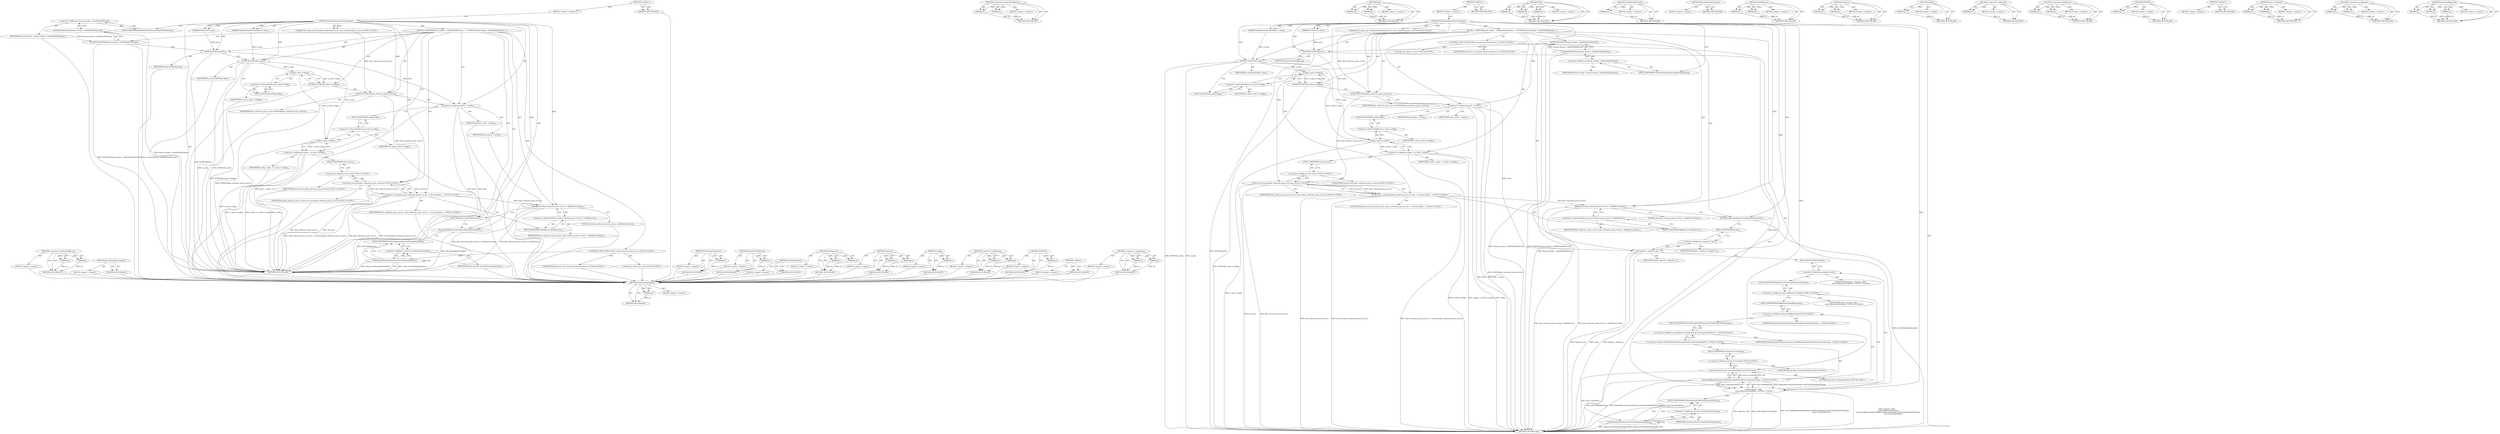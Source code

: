 digraph "base.BindRepeating" {
vulnerable_99 [label=<(METHOD,&lt;operator&gt;.indirectFieldAccess)>];
vulnerable_100 [label=<(PARAM,p1)>];
vulnerable_101 [label=<(PARAM,p2)>];
vulnerable_102 [label=<(BLOCK,&lt;empty&gt;,&lt;empty&gt;)>];
vulnerable_103 [label=<(METHOD_RETURN,ANY)>];
vulnerable_122 [label=<(METHOD,RecordDataReductionInit)>];
vulnerable_123 [label=<(BLOCK,&lt;empty&gt;,&lt;empty&gt;)>];
vulnerable_124 [label=<(METHOD_RETURN,ANY)>];
vulnerable_6 [label=<(METHOD,&lt;global&gt;)<SUB>1</SUB>>];
vulnerable_7 [label=<(BLOCK,&lt;empty&gt;,&lt;empty&gt;)<SUB>1</SUB>>];
vulnerable_8 [label=<(METHOD,InitDataReductionProxySettings)<SUB>1</SUB>>];
vulnerable_9 [label=<(PARAM,PrefService* prefs)<SUB>2</SUB>>];
vulnerable_10 [label=<(PARAM,DataReductionProxyIOData* io_data)<SUB>3</SUB>>];
vulnerable_11 [label="<(PARAM,std::unique_ptr&lt;DataReductionProxyService&gt; data_reduction_proxy_service)<SUB>4</SUB>>"];
vulnerable_12 [label=<(BLOCK,{
  DCHECK(thread_checker_.CalledOnValidThread(...,{
  DCHECK(thread_checker_.CalledOnValidThread(...)<SUB>4</SUB>>];
vulnerable_13 [label=<(DCHECK,DCHECK(thread_checker_.CalledOnValidThread()))<SUB>5</SUB>>];
vulnerable_14 [label=<(CalledOnValidThread,thread_checker_.CalledOnValidThread())<SUB>5</SUB>>];
vulnerable_15 [label=<(&lt;operator&gt;.fieldAccess,thread_checker_.CalledOnValidThread)<SUB>5</SUB>>];
vulnerable_16 [label=<(IDENTIFIER,thread_checker_,thread_checker_.CalledOnValidThread())<SUB>5</SUB>>];
vulnerable_17 [label=<(FIELD_IDENTIFIER,CalledOnValidThread,CalledOnValidThread)<SUB>5</SUB>>];
vulnerable_18 [label=<(DCHECK,DCHECK(prefs))<SUB>6</SUB>>];
vulnerable_19 [label=<(IDENTIFIER,prefs,DCHECK(prefs))<SUB>6</SUB>>];
vulnerable_20 [label=<(DCHECK,DCHECK(io_data))<SUB>7</SUB>>];
vulnerable_21 [label=<(IDENTIFIER,io_data,DCHECK(io_data))<SUB>7</SUB>>];
vulnerable_22 [label=<(DCHECK,DCHECK(io_data-&gt;config()))<SUB>8</SUB>>];
vulnerable_23 [label=<(config,io_data-&gt;config())<SUB>8</SUB>>];
vulnerable_24 [label=<(&lt;operator&gt;.indirectFieldAccess,io_data-&gt;config)<SUB>8</SUB>>];
vulnerable_25 [label=<(IDENTIFIER,io_data,io_data-&gt;config())<SUB>8</SUB>>];
vulnerable_26 [label=<(FIELD_IDENTIFIER,config,config)<SUB>8</SUB>>];
vulnerable_27 [label=<(DCHECK,DCHECK(data_reduction_proxy_service))<SUB>9</SUB>>];
vulnerable_28 [label=<(IDENTIFIER,data_reduction_proxy_service,DCHECK(data_reduction_proxy_service))<SUB>9</SUB>>];
vulnerable_29 [label=<(&lt;operator&gt;.assignment,prefs_ = prefs)<SUB>10</SUB>>];
vulnerable_30 [label=<(IDENTIFIER,prefs_,prefs_ = prefs)<SUB>10</SUB>>];
vulnerable_31 [label=<(IDENTIFIER,prefs,prefs_ = prefs)<SUB>10</SUB>>];
vulnerable_32 [label=<(&lt;operator&gt;.assignment,config_ = io_data-&gt;config())<SUB>11</SUB>>];
vulnerable_33 [label=<(IDENTIFIER,config_,config_ = io_data-&gt;config())<SUB>11</SUB>>];
vulnerable_34 [label=<(config,io_data-&gt;config())<SUB>11</SUB>>];
vulnerable_35 [label=<(&lt;operator&gt;.indirectFieldAccess,io_data-&gt;config)<SUB>11</SUB>>];
vulnerable_36 [label=<(IDENTIFIER,io_data,io_data-&gt;config())<SUB>11</SUB>>];
vulnerable_37 [label=<(FIELD_IDENTIFIER,config,config)<SUB>11</SUB>>];
vulnerable_38 [label="<(&lt;operator&gt;.assignment,data_reduction_proxy_service_ = std::move(data_...)<SUB>12</SUB>>"];
vulnerable_39 [label="<(IDENTIFIER,data_reduction_proxy_service_,data_reduction_proxy_service_ = std::move(data_...)<SUB>12</SUB>>"];
vulnerable_40 [label="<(std.move,std::move(data_reduction_proxy_service))<SUB>12</SUB>>"];
vulnerable_41 [label="<(&lt;operator&gt;.fieldAccess,std::move)<SUB>12</SUB>>"];
vulnerable_42 [label="<(IDENTIFIER,std,std::move(data_reduction_proxy_service))<SUB>12</SUB>>"];
vulnerable_43 [label=<(FIELD_IDENTIFIER,move,move)<SUB>12</SUB>>];
vulnerable_44 [label="<(IDENTIFIER,data_reduction_proxy_service,std::move(data_reduction_proxy_service))<SUB>12</SUB>>"];
vulnerable_45 [label=<(AddObserver,data_reduction_proxy_service_-&gt;AddObserver(this))<SUB>13</SUB>>];
vulnerable_46 [label=<(&lt;operator&gt;.indirectFieldAccess,data_reduction_proxy_service_-&gt;AddObserver)<SUB>13</SUB>>];
vulnerable_47 [label=<(IDENTIFIER,data_reduction_proxy_service_,data_reduction_proxy_service_-&gt;AddObserver(this))<SUB>13</SUB>>];
vulnerable_48 [label=<(FIELD_IDENTIFIER,AddObserver,AddObserver)<SUB>13</SUB>>];
vulnerable_49 [label=<(LITERAL,this,data_reduction_proxy_service_-&gt;AddObserver(this))<SUB>13</SUB>>];
vulnerable_50 [label=<(InitPrefMembers,InitPrefMembers())<SUB>14</SUB>>];
vulnerable_51 [label=<(RecordDataReductionInit,RecordDataReductionInit())<SUB>15</SUB>>];
vulnerable_52 [label="<(CONTROL_STRUCTURE,FOR,for (auto&amp; observer:observers_))<SUB>24</SUB>>"];
vulnerable_53 [label="<(IDENTIFIER,observers_,for (auto&amp; observer:observers_))<SUB>24</SUB>>"];
vulnerable_54 [label="<(LOCAL,auto observer: auto)<SUB>24</SUB>>"];
vulnerable_55 [label=<(OnSettingsInitialized,observer.OnSettingsInitialized())<SUB>25</SUB>>];
vulnerable_56 [label=<(&lt;operator&gt;.fieldAccess,observer.OnSettingsInitialized)<SUB>25</SUB>>];
vulnerable_57 [label=<(IDENTIFIER,observer,observer.OnSettingsInitialized())<SUB>25</SUB>>];
vulnerable_58 [label=<(FIELD_IDENTIFIER,OnSettingsInitialized,OnSettingsInitialized)<SUB>25</SUB>>];
vulnerable_59 [label=<(METHOD_RETURN,void)<SUB>1</SUB>>];
vulnerable_61 [label=<(METHOD_RETURN,ANY)<SUB>1</SUB>>];
vulnerable_125 [label=<(METHOD,OnSettingsInitialized)>];
vulnerable_126 [label=<(PARAM,p1)>];
vulnerable_127 [label=<(BLOCK,&lt;empty&gt;,&lt;empty&gt;)>];
vulnerable_128 [label=<(METHOD_RETURN,ANY)>];
vulnerable_86 [label=<(METHOD,CalledOnValidThread)>];
vulnerable_87 [label=<(PARAM,p1)>];
vulnerable_88 [label=<(BLOCK,&lt;empty&gt;,&lt;empty&gt;)>];
vulnerable_89 [label=<(METHOD_RETURN,ANY)>];
vulnerable_119 [label=<(METHOD,InitPrefMembers)>];
vulnerable_120 [label=<(BLOCK,&lt;empty&gt;,&lt;empty&gt;)>];
vulnerable_121 [label=<(METHOD_RETURN,ANY)>];
vulnerable_114 [label=<(METHOD,AddObserver)>];
vulnerable_115 [label=<(PARAM,p1)>];
vulnerable_116 [label=<(PARAM,p2)>];
vulnerable_117 [label=<(BLOCK,&lt;empty&gt;,&lt;empty&gt;)>];
vulnerable_118 [label=<(METHOD_RETURN,ANY)>];
vulnerable_109 [label=<(METHOD,std.move)>];
vulnerable_110 [label=<(PARAM,p1)>];
vulnerable_111 [label=<(PARAM,p2)>];
vulnerable_112 [label=<(BLOCK,&lt;empty&gt;,&lt;empty&gt;)>];
vulnerable_113 [label=<(METHOD_RETURN,ANY)>];
vulnerable_95 [label=<(METHOD,config)>];
vulnerable_96 [label=<(PARAM,p1)>];
vulnerable_97 [label=<(BLOCK,&lt;empty&gt;,&lt;empty&gt;)>];
vulnerable_98 [label=<(METHOD_RETURN,ANY)>];
vulnerable_90 [label=<(METHOD,&lt;operator&gt;.fieldAccess)>];
vulnerable_91 [label=<(PARAM,p1)>];
vulnerable_92 [label=<(PARAM,p2)>];
vulnerable_93 [label=<(BLOCK,&lt;empty&gt;,&lt;empty&gt;)>];
vulnerable_94 [label=<(METHOD_RETURN,ANY)>];
vulnerable_82 [label=<(METHOD,DCHECK)>];
vulnerable_83 [label=<(PARAM,p1)>];
vulnerable_84 [label=<(BLOCK,&lt;empty&gt;,&lt;empty&gt;)>];
vulnerable_85 [label=<(METHOD_RETURN,ANY)>];
vulnerable_76 [label=<(METHOD,&lt;global&gt;)<SUB>1</SUB>>];
vulnerable_77 [label=<(BLOCK,&lt;empty&gt;,&lt;empty&gt;)>];
vulnerable_78 [label=<(METHOD_RETURN,ANY)>];
vulnerable_104 [label=<(METHOD,&lt;operator&gt;.assignment)>];
vulnerable_105 [label=<(PARAM,p1)>];
vulnerable_106 [label=<(PARAM,p2)>];
vulnerable_107 [label=<(BLOCK,&lt;empty&gt;,&lt;empty&gt;)>];
vulnerable_108 [label=<(METHOD_RETURN,ANY)>];
fixed_174 [label=<(METHOD,OnSettingsInitialized)>];
fixed_175 [label=<(PARAM,p1)>];
fixed_176 [label=<(BLOCK,&lt;empty&gt;,&lt;empty&gt;)>];
fixed_177 [label=<(METHOD_RETURN,ANY)>];
fixed_125 [label=<(METHOD,&lt;operator&gt;.indirectFieldAccess)>];
fixed_126 [label=<(PARAM,p1)>];
fixed_127 [label=<(PARAM,p2)>];
fixed_128 [label=<(BLOCK,&lt;empty&gt;,&lt;empty&gt;)>];
fixed_129 [label=<(METHOD_RETURN,ANY)>];
fixed_148 [label=<(METHOD,Init)>];
fixed_149 [label=<(PARAM,p1)>];
fixed_150 [label=<(PARAM,p2)>];
fixed_151 [label=<(BLOCK,&lt;empty&gt;,&lt;empty&gt;)>];
fixed_152 [label=<(METHOD_RETURN,ANY)>];
fixed_6 [label=<(METHOD,&lt;global&gt;)<SUB>1</SUB>>];
fixed_7 [label=<(BLOCK,&lt;empty&gt;,&lt;empty&gt;)<SUB>1</SUB>>];
fixed_8 [label=<(METHOD,InitDataReductionProxySettings)<SUB>1</SUB>>];
fixed_9 [label=<(PARAM,PrefService* prefs)<SUB>2</SUB>>];
fixed_10 [label=<(PARAM,DataReductionProxyIOData* io_data)<SUB>3</SUB>>];
fixed_11 [label="<(PARAM,std::unique_ptr&lt;DataReductionProxyService&gt; data_reduction_proxy_service)<SUB>4</SUB>>"];
fixed_12 [label=<(BLOCK,{
  DCHECK(thread_checker_.CalledOnValidThread(...,{
  DCHECK(thread_checker_.CalledOnValidThread(...)<SUB>4</SUB>>];
fixed_13 [label=<(DCHECK,DCHECK(thread_checker_.CalledOnValidThread()))<SUB>5</SUB>>];
fixed_14 [label=<(CalledOnValidThread,thread_checker_.CalledOnValidThread())<SUB>5</SUB>>];
fixed_15 [label=<(&lt;operator&gt;.fieldAccess,thread_checker_.CalledOnValidThread)<SUB>5</SUB>>];
fixed_16 [label=<(IDENTIFIER,thread_checker_,thread_checker_.CalledOnValidThread())<SUB>5</SUB>>];
fixed_17 [label=<(FIELD_IDENTIFIER,CalledOnValidThread,CalledOnValidThread)<SUB>5</SUB>>];
fixed_18 [label=<(DCHECK,DCHECK(prefs))<SUB>6</SUB>>];
fixed_19 [label=<(IDENTIFIER,prefs,DCHECK(prefs))<SUB>6</SUB>>];
fixed_20 [label=<(DCHECK,DCHECK(io_data))<SUB>7</SUB>>];
fixed_21 [label=<(IDENTIFIER,io_data,DCHECK(io_data))<SUB>7</SUB>>];
fixed_22 [label=<(DCHECK,DCHECK(io_data-&gt;config()))<SUB>8</SUB>>];
fixed_23 [label=<(config,io_data-&gt;config())<SUB>8</SUB>>];
fixed_24 [label=<(&lt;operator&gt;.indirectFieldAccess,io_data-&gt;config)<SUB>8</SUB>>];
fixed_25 [label=<(IDENTIFIER,io_data,io_data-&gt;config())<SUB>8</SUB>>];
fixed_26 [label=<(FIELD_IDENTIFIER,config,config)<SUB>8</SUB>>];
fixed_27 [label=<(DCHECK,DCHECK(data_reduction_proxy_service))<SUB>9</SUB>>];
fixed_28 [label=<(IDENTIFIER,data_reduction_proxy_service,DCHECK(data_reduction_proxy_service))<SUB>9</SUB>>];
fixed_29 [label=<(&lt;operator&gt;.assignment,prefs_ = prefs)<SUB>10</SUB>>];
fixed_30 [label=<(IDENTIFIER,prefs_,prefs_ = prefs)<SUB>10</SUB>>];
fixed_31 [label=<(IDENTIFIER,prefs,prefs_ = prefs)<SUB>10</SUB>>];
fixed_32 [label=<(&lt;operator&gt;.assignment,config_ = io_data-&gt;config())<SUB>11</SUB>>];
fixed_33 [label=<(IDENTIFIER,config_,config_ = io_data-&gt;config())<SUB>11</SUB>>];
fixed_34 [label=<(config,io_data-&gt;config())<SUB>11</SUB>>];
fixed_35 [label=<(&lt;operator&gt;.indirectFieldAccess,io_data-&gt;config)<SUB>11</SUB>>];
fixed_36 [label=<(IDENTIFIER,io_data,io_data-&gt;config())<SUB>11</SUB>>];
fixed_37 [label=<(FIELD_IDENTIFIER,config,config)<SUB>11</SUB>>];
fixed_38 [label="<(&lt;operator&gt;.assignment,data_reduction_proxy_service_ = std::move(data_...)<SUB>12</SUB>>"];
fixed_39 [label="<(IDENTIFIER,data_reduction_proxy_service_,data_reduction_proxy_service_ = std::move(data_...)<SUB>12</SUB>>"];
fixed_40 [label="<(std.move,std::move(data_reduction_proxy_service))<SUB>12</SUB>>"];
fixed_41 [label="<(&lt;operator&gt;.fieldAccess,std::move)<SUB>12</SUB>>"];
fixed_42 [label="<(IDENTIFIER,std,std::move(data_reduction_proxy_service))<SUB>12</SUB>>"];
fixed_43 [label=<(FIELD_IDENTIFIER,move,move)<SUB>12</SUB>>];
fixed_44 [label="<(IDENTIFIER,data_reduction_proxy_service,std::move(data_reduction_proxy_service))<SUB>12</SUB>>"];
fixed_45 [label=<(AddObserver,data_reduction_proxy_service_-&gt;AddObserver(this))<SUB>13</SUB>>];
fixed_46 [label=<(&lt;operator&gt;.indirectFieldAccess,data_reduction_proxy_service_-&gt;AddObserver)<SUB>13</SUB>>];
fixed_47 [label=<(IDENTIFIER,data_reduction_proxy_service_,data_reduction_proxy_service_-&gt;AddObserver(this))<SUB>13</SUB>>];
fixed_48 [label=<(FIELD_IDENTIFIER,AddObserver,AddObserver)<SUB>13</SUB>>];
fixed_49 [label=<(LITERAL,this,data_reduction_proxy_service_-&gt;AddObserver(this))<SUB>13</SUB>>];
fixed_50 [label=<(RecordDataReductionInit,RecordDataReductionInit())<SUB>14</SUB>>];
fixed_51 [label=<(Init,registrar_.Init(prefs_))<SUB>16</SUB>>];
fixed_52 [label=<(&lt;operator&gt;.fieldAccess,registrar_.Init)<SUB>16</SUB>>];
fixed_53 [label=<(IDENTIFIER,registrar_,registrar_.Init(prefs_))<SUB>16</SUB>>];
fixed_54 [label=<(FIELD_IDENTIFIER,Init,Init)<SUB>16</SUB>>];
fixed_55 [label=<(IDENTIFIER,prefs_,registrar_.Init(prefs_))<SUB>16</SUB>>];
fixed_56 [label="<(Add,registrar_.Add(
      prefs::kDataSaverEnabled,...)<SUB>17</SUB>>"];
fixed_57 [label=<(&lt;operator&gt;.fieldAccess,registrar_.Add)<SUB>17</SUB>>];
fixed_58 [label="<(IDENTIFIER,registrar_,registrar_.Add(
      prefs::kDataSaverEnabled,...)<SUB>17</SUB>>"];
fixed_59 [label=<(FIELD_IDENTIFIER,Add,Add)<SUB>17</SUB>>];
fixed_60 [label="<(&lt;operator&gt;.fieldAccess,prefs::kDataSaverEnabled)<SUB>18</SUB>>"];
fixed_61 [label="<(IDENTIFIER,prefs,registrar_.Add(
      prefs::kDataSaverEnabled,...)<SUB>18</SUB>>"];
fixed_62 [label=<(FIELD_IDENTIFIER,kDataSaverEnabled,kDataSaverEnabled)<SUB>18</SUB>>];
fixed_63 [label="<(base.BindRepeating,base::BindRepeating(&amp;DataReductionProxySettings...)<SUB>19</SUB>>"];
fixed_64 [label="<(&lt;operator&gt;.fieldAccess,base::BindRepeating)<SUB>19</SUB>>"];
fixed_65 [label="<(IDENTIFIER,base,base::BindRepeating(&amp;DataReductionProxySettings...)<SUB>19</SUB>>"];
fixed_66 [label=<(FIELD_IDENTIFIER,BindRepeating,BindRepeating)<SUB>19</SUB>>];
fixed_67 [label="<(&lt;operator&gt;.addressOf,&amp;DataReductionProxySettings::OnProxyEnabledPref...)<SUB>19</SUB>>"];
fixed_68 [label="<(&lt;operator&gt;.fieldAccess,DataReductionProxySettings::OnProxyEnabledPrefC...)<SUB>19</SUB>>"];
fixed_69 [label="<(IDENTIFIER,DataReductionProxySettings,base::BindRepeating(&amp;DataReductionProxySettings...)<SUB>19</SUB>>"];
fixed_70 [label=<(FIELD_IDENTIFIER,OnProxyEnabledPrefChange,OnProxyEnabledPrefChange)<SUB>19</SUB>>];
fixed_71 [label="<(base.Unretained,base::Unretained(this))<SUB>20</SUB>>"];
fixed_72 [label="<(&lt;operator&gt;.fieldAccess,base::Unretained)<SUB>20</SUB>>"];
fixed_73 [label="<(IDENTIFIER,base,base::Unretained(this))<SUB>20</SUB>>"];
fixed_74 [label=<(FIELD_IDENTIFIER,Unretained,Unretained)<SUB>20</SUB>>];
fixed_75 [label="<(LITERAL,this,base::Unretained(this))<SUB>20</SUB>>"];
fixed_76 [label="<(CONTROL_STRUCTURE,FOR,for (auto&amp; observer:observers_))<SUB>29</SUB>>"];
fixed_77 [label="<(IDENTIFIER,observers_,for (auto&amp; observer:observers_))<SUB>29</SUB>>"];
fixed_78 [label="<(LOCAL,auto observer: auto)<SUB>29</SUB>>"];
fixed_79 [label=<(OnSettingsInitialized,observer.OnSettingsInitialized())<SUB>30</SUB>>];
fixed_80 [label=<(&lt;operator&gt;.fieldAccess,observer.OnSettingsInitialized)<SUB>30</SUB>>];
fixed_81 [label=<(IDENTIFIER,observer,observer.OnSettingsInitialized())<SUB>30</SUB>>];
fixed_82 [label=<(FIELD_IDENTIFIER,OnSettingsInitialized,OnSettingsInitialized)<SUB>30</SUB>>];
fixed_83 [label=<(METHOD_RETURN,void)<SUB>1</SUB>>];
fixed_85 [label=<(METHOD_RETURN,ANY)<SUB>1</SUB>>];
fixed_153 [label=<(METHOD,Add)>];
fixed_154 [label=<(PARAM,p1)>];
fixed_155 [label=<(PARAM,p2)>];
fixed_156 [label=<(PARAM,p3)>];
fixed_157 [label=<(BLOCK,&lt;empty&gt;,&lt;empty&gt;)>];
fixed_158 [label=<(METHOD_RETURN,ANY)>];
fixed_112 [label=<(METHOD,CalledOnValidThread)>];
fixed_113 [label=<(PARAM,p1)>];
fixed_114 [label=<(BLOCK,&lt;empty&gt;,&lt;empty&gt;)>];
fixed_115 [label=<(METHOD_RETURN,ANY)>];
fixed_145 [label=<(METHOD,RecordDataReductionInit)>];
fixed_146 [label=<(BLOCK,&lt;empty&gt;,&lt;empty&gt;)>];
fixed_147 [label=<(METHOD_RETURN,ANY)>];
fixed_140 [label=<(METHOD,AddObserver)>];
fixed_141 [label=<(PARAM,p1)>];
fixed_142 [label=<(PARAM,p2)>];
fixed_143 [label=<(BLOCK,&lt;empty&gt;,&lt;empty&gt;)>];
fixed_144 [label=<(METHOD_RETURN,ANY)>];
fixed_135 [label=<(METHOD,std.move)>];
fixed_136 [label=<(PARAM,p1)>];
fixed_137 [label=<(PARAM,p2)>];
fixed_138 [label=<(BLOCK,&lt;empty&gt;,&lt;empty&gt;)>];
fixed_139 [label=<(METHOD_RETURN,ANY)>];
fixed_121 [label=<(METHOD,config)>];
fixed_122 [label=<(PARAM,p1)>];
fixed_123 [label=<(BLOCK,&lt;empty&gt;,&lt;empty&gt;)>];
fixed_124 [label=<(METHOD_RETURN,ANY)>];
fixed_165 [label=<(METHOD,&lt;operator&gt;.addressOf)>];
fixed_166 [label=<(PARAM,p1)>];
fixed_167 [label=<(BLOCK,&lt;empty&gt;,&lt;empty&gt;)>];
fixed_168 [label=<(METHOD_RETURN,ANY)>];
fixed_116 [label=<(METHOD,&lt;operator&gt;.fieldAccess)>];
fixed_117 [label=<(PARAM,p1)>];
fixed_118 [label=<(PARAM,p2)>];
fixed_119 [label=<(BLOCK,&lt;empty&gt;,&lt;empty&gt;)>];
fixed_120 [label=<(METHOD_RETURN,ANY)>];
fixed_108 [label=<(METHOD,DCHECK)>];
fixed_109 [label=<(PARAM,p1)>];
fixed_110 [label=<(BLOCK,&lt;empty&gt;,&lt;empty&gt;)>];
fixed_111 [label=<(METHOD_RETURN,ANY)>];
fixed_102 [label=<(METHOD,&lt;global&gt;)<SUB>1</SUB>>];
fixed_103 [label=<(BLOCK,&lt;empty&gt;,&lt;empty&gt;)>];
fixed_104 [label=<(METHOD_RETURN,ANY)>];
fixed_169 [label=<(METHOD,base.Unretained)>];
fixed_170 [label=<(PARAM,p1)>];
fixed_171 [label=<(PARAM,p2)>];
fixed_172 [label=<(BLOCK,&lt;empty&gt;,&lt;empty&gt;)>];
fixed_173 [label=<(METHOD_RETURN,ANY)>];
fixed_130 [label=<(METHOD,&lt;operator&gt;.assignment)>];
fixed_131 [label=<(PARAM,p1)>];
fixed_132 [label=<(PARAM,p2)>];
fixed_133 [label=<(BLOCK,&lt;empty&gt;,&lt;empty&gt;)>];
fixed_134 [label=<(METHOD_RETURN,ANY)>];
fixed_159 [label=<(METHOD,base.BindRepeating)>];
fixed_160 [label=<(PARAM,p1)>];
fixed_161 [label=<(PARAM,p2)>];
fixed_162 [label=<(PARAM,p3)>];
fixed_163 [label=<(BLOCK,&lt;empty&gt;,&lt;empty&gt;)>];
fixed_164 [label=<(METHOD_RETURN,ANY)>];
vulnerable_99 -> vulnerable_100  [key=0, label="AST: "];
vulnerable_99 -> vulnerable_100  [key=1, label="DDG: "];
vulnerable_99 -> vulnerable_102  [key=0, label="AST: "];
vulnerable_99 -> vulnerable_101  [key=0, label="AST: "];
vulnerable_99 -> vulnerable_101  [key=1, label="DDG: "];
vulnerable_99 -> vulnerable_103  [key=0, label="AST: "];
vulnerable_99 -> vulnerable_103  [key=1, label="CFG: "];
vulnerable_100 -> vulnerable_103  [key=0, label="DDG: p1"];
vulnerable_101 -> vulnerable_103  [key=0, label="DDG: p2"];
vulnerable_102 -> fixed_174  [key=0];
vulnerable_103 -> fixed_174  [key=0];
vulnerable_122 -> vulnerable_123  [key=0, label="AST: "];
vulnerable_122 -> vulnerable_124  [key=0, label="AST: "];
vulnerable_122 -> vulnerable_124  [key=1, label="CFG: "];
vulnerable_123 -> fixed_174  [key=0];
vulnerable_124 -> fixed_174  [key=0];
vulnerable_6 -> vulnerable_7  [key=0, label="AST: "];
vulnerable_6 -> vulnerable_61  [key=0, label="AST: "];
vulnerable_6 -> vulnerable_61  [key=1, label="CFG: "];
vulnerable_7 -> vulnerable_8  [key=0, label="AST: "];
vulnerable_8 -> vulnerable_9  [key=0, label="AST: "];
vulnerable_8 -> vulnerable_9  [key=1, label="DDG: "];
vulnerable_8 -> vulnerable_10  [key=0, label="AST: "];
vulnerable_8 -> vulnerable_10  [key=1, label="DDG: "];
vulnerable_8 -> vulnerable_11  [key=0, label="AST: "];
vulnerable_8 -> vulnerable_11  [key=1, label="DDG: "];
vulnerable_8 -> vulnerable_12  [key=0, label="AST: "];
vulnerable_8 -> vulnerable_59  [key=0, label="AST: "];
vulnerable_8 -> vulnerable_17  [key=0, label="CFG: "];
vulnerable_8 -> vulnerable_29  [key=0, label="DDG: "];
vulnerable_8 -> vulnerable_50  [key=0, label="DDG: "];
vulnerable_8 -> vulnerable_51  [key=0, label="DDG: "];
vulnerable_8 -> vulnerable_18  [key=0, label="DDG: "];
vulnerable_8 -> vulnerable_20  [key=0, label="DDG: "];
vulnerable_8 -> vulnerable_27  [key=0, label="DDG: "];
vulnerable_8 -> vulnerable_45  [key=0, label="DDG: "];
vulnerable_8 -> vulnerable_40  [key=0, label="DDG: "];
vulnerable_9 -> vulnerable_18  [key=0, label="DDG: prefs"];
vulnerable_10 -> vulnerable_20  [key=0, label="DDG: io_data"];
vulnerable_11 -> vulnerable_27  [key=0, label="DDG: data_reduction_proxy_service"];
vulnerable_12 -> vulnerable_13  [key=0, label="AST: "];
vulnerable_12 -> vulnerable_18  [key=0, label="AST: "];
vulnerable_12 -> vulnerable_20  [key=0, label="AST: "];
vulnerable_12 -> vulnerable_22  [key=0, label="AST: "];
vulnerable_12 -> vulnerable_27  [key=0, label="AST: "];
vulnerable_12 -> vulnerable_29  [key=0, label="AST: "];
vulnerable_12 -> vulnerable_32  [key=0, label="AST: "];
vulnerable_12 -> vulnerable_38  [key=0, label="AST: "];
vulnerable_12 -> vulnerable_45  [key=0, label="AST: "];
vulnerable_12 -> vulnerable_50  [key=0, label="AST: "];
vulnerable_12 -> vulnerable_51  [key=0, label="AST: "];
vulnerable_12 -> vulnerable_52  [key=0, label="AST: "];
vulnerable_13 -> vulnerable_14  [key=0, label="AST: "];
vulnerable_13 -> vulnerable_18  [key=0, label="CFG: "];
vulnerable_13 -> vulnerable_59  [key=0, label="DDG: thread_checker_.CalledOnValidThread()"];
vulnerable_13 -> vulnerable_59  [key=1, label="DDG: DCHECK(thread_checker_.CalledOnValidThread())"];
vulnerable_14 -> vulnerable_15  [key=0, label="AST: "];
vulnerable_14 -> vulnerable_13  [key=0, label="CFG: "];
vulnerable_14 -> vulnerable_13  [key=1, label="DDG: thread_checker_.CalledOnValidThread"];
vulnerable_14 -> vulnerable_59  [key=0, label="DDG: thread_checker_.CalledOnValidThread"];
vulnerable_15 -> vulnerable_16  [key=0, label="AST: "];
vulnerable_15 -> vulnerable_17  [key=0, label="AST: "];
vulnerable_15 -> vulnerable_14  [key=0, label="CFG: "];
vulnerable_16 -> fixed_174  [key=0];
vulnerable_17 -> vulnerable_15  [key=0, label="CFG: "];
vulnerable_18 -> vulnerable_19  [key=0, label="AST: "];
vulnerable_18 -> vulnerable_20  [key=0, label="CFG: "];
vulnerable_18 -> vulnerable_59  [key=0, label="DDG: DCHECK(prefs)"];
vulnerable_18 -> vulnerable_29  [key=0, label="DDG: prefs"];
vulnerable_19 -> fixed_174  [key=0];
vulnerable_20 -> vulnerable_21  [key=0, label="AST: "];
vulnerable_20 -> vulnerable_26  [key=0, label="CFG: "];
vulnerable_20 -> vulnerable_59  [key=0, label="DDG: io_data"];
vulnerable_20 -> vulnerable_59  [key=1, label="DDG: DCHECK(io_data)"];
vulnerable_20 -> vulnerable_23  [key=0, label="DDG: io_data"];
vulnerable_20 -> vulnerable_34  [key=0, label="DDG: io_data"];
vulnerable_21 -> fixed_174  [key=0];
vulnerable_22 -> vulnerable_23  [key=0, label="AST: "];
vulnerable_22 -> vulnerable_27  [key=0, label="CFG: "];
vulnerable_22 -> vulnerable_59  [key=0, label="DDG: DCHECK(io_data-&gt;config())"];
vulnerable_23 -> vulnerable_24  [key=0, label="AST: "];
vulnerable_23 -> vulnerable_22  [key=0, label="CFG: "];
vulnerable_23 -> vulnerable_22  [key=1, label="DDG: io_data-&gt;config"];
vulnerable_23 -> vulnerable_34  [key=0, label="DDG: io_data-&gt;config"];
vulnerable_24 -> vulnerable_25  [key=0, label="AST: "];
vulnerable_24 -> vulnerable_26  [key=0, label="AST: "];
vulnerable_24 -> vulnerable_23  [key=0, label="CFG: "];
vulnerable_25 -> fixed_174  [key=0];
vulnerable_26 -> vulnerable_24  [key=0, label="CFG: "];
vulnerable_27 -> vulnerable_28  [key=0, label="AST: "];
vulnerable_27 -> vulnerable_29  [key=0, label="CFG: "];
vulnerable_27 -> vulnerable_59  [key=0, label="DDG: DCHECK(data_reduction_proxy_service)"];
vulnerable_27 -> vulnerable_40  [key=0, label="DDG: data_reduction_proxy_service"];
vulnerable_28 -> fixed_174  [key=0];
vulnerable_29 -> vulnerable_30  [key=0, label="AST: "];
vulnerable_29 -> vulnerable_31  [key=0, label="AST: "];
vulnerable_29 -> vulnerable_37  [key=0, label="CFG: "];
vulnerable_29 -> vulnerable_59  [key=0, label="DDG: prefs"];
vulnerable_29 -> vulnerable_59  [key=1, label="DDG: prefs_ = prefs"];
vulnerable_29 -> vulnerable_59  [key=2, label="DDG: prefs_"];
vulnerable_30 -> fixed_174  [key=0];
vulnerable_31 -> fixed_174  [key=0];
vulnerable_32 -> vulnerable_33  [key=0, label="AST: "];
vulnerable_32 -> vulnerable_34  [key=0, label="AST: "];
vulnerable_32 -> vulnerable_43  [key=0, label="CFG: "];
vulnerable_32 -> vulnerable_59  [key=0, label="DDG: io_data-&gt;config()"];
vulnerable_32 -> vulnerable_59  [key=1, label="DDG: config_ = io_data-&gt;config()"];
vulnerable_32 -> vulnerable_59  [key=2, label="DDG: config_"];
vulnerable_33 -> fixed_174  [key=0];
vulnerable_34 -> vulnerable_35  [key=0, label="AST: "];
vulnerable_34 -> vulnerable_32  [key=0, label="CFG: "];
vulnerable_34 -> vulnerable_32  [key=1, label="DDG: io_data-&gt;config"];
vulnerable_34 -> vulnerable_59  [key=0, label="DDG: io_data-&gt;config"];
vulnerable_35 -> vulnerable_36  [key=0, label="AST: "];
vulnerable_35 -> vulnerable_37  [key=0, label="AST: "];
vulnerable_35 -> vulnerable_34  [key=0, label="CFG: "];
vulnerable_36 -> fixed_174  [key=0];
vulnerable_37 -> vulnerable_35  [key=0, label="CFG: "];
vulnerable_38 -> vulnerable_39  [key=0, label="AST: "];
vulnerable_38 -> vulnerable_40  [key=0, label="AST: "];
vulnerable_38 -> vulnerable_48  [key=0, label="CFG: "];
vulnerable_38 -> vulnerable_59  [key=0, label="DDG: data_reduction_proxy_service_"];
vulnerable_38 -> vulnerable_59  [key=1, label="DDG: std::move(data_reduction_proxy_service)"];
vulnerable_38 -> vulnerable_59  [key=2, label="DDG: data_reduction_proxy_service_ = std::move(data_reduction_proxy_service)"];
vulnerable_38 -> vulnerable_45  [key=0, label="DDG: data_reduction_proxy_service_"];
vulnerable_39 -> fixed_174  [key=0];
vulnerable_40 -> vulnerable_41  [key=0, label="AST: "];
vulnerable_40 -> vulnerable_44  [key=0, label="AST: "];
vulnerable_40 -> vulnerable_38  [key=0, label="CFG: "];
vulnerable_40 -> vulnerable_38  [key=1, label="DDG: std::move"];
vulnerable_40 -> vulnerable_38  [key=2, label="DDG: data_reduction_proxy_service"];
vulnerable_40 -> vulnerable_59  [key=0, label="DDG: std::move"];
vulnerable_40 -> vulnerable_59  [key=1, label="DDG: data_reduction_proxy_service"];
vulnerable_41 -> vulnerable_42  [key=0, label="AST: "];
vulnerable_41 -> vulnerable_43  [key=0, label="AST: "];
vulnerable_41 -> vulnerable_40  [key=0, label="CFG: "];
vulnerable_42 -> fixed_174  [key=0];
vulnerable_43 -> vulnerable_41  [key=0, label="CFG: "];
vulnerable_44 -> fixed_174  [key=0];
vulnerable_45 -> vulnerable_46  [key=0, label="AST: "];
vulnerable_45 -> vulnerable_49  [key=0, label="AST: "];
vulnerable_45 -> vulnerable_50  [key=0, label="CFG: "];
vulnerable_45 -> vulnerable_59  [key=0, label="DDG: data_reduction_proxy_service_-&gt;AddObserver"];
vulnerable_45 -> vulnerable_59  [key=1, label="DDG: data_reduction_proxy_service_-&gt;AddObserver(this)"];
vulnerable_46 -> vulnerable_47  [key=0, label="AST: "];
vulnerable_46 -> vulnerable_48  [key=0, label="AST: "];
vulnerable_46 -> vulnerable_45  [key=0, label="CFG: "];
vulnerable_47 -> fixed_174  [key=0];
vulnerable_48 -> vulnerable_46  [key=0, label="CFG: "];
vulnerable_49 -> fixed_174  [key=0];
vulnerable_50 -> vulnerable_51  [key=0, label="CFG: "];
vulnerable_50 -> vulnerable_59  [key=0, label="DDG: InitPrefMembers()"];
vulnerable_51 -> vulnerable_58  [key=0, label="CFG: "];
vulnerable_51 -> vulnerable_59  [key=0, label="DDG: RecordDataReductionInit()"];
vulnerable_52 -> vulnerable_53  [key=0, label="AST: "];
vulnerable_52 -> vulnerable_54  [key=0, label="AST: "];
vulnerable_52 -> vulnerable_55  [key=0, label="AST: "];
vulnerable_53 -> fixed_174  [key=0];
vulnerable_54 -> fixed_174  [key=0];
vulnerable_55 -> vulnerable_56  [key=0, label="AST: "];
vulnerable_55 -> vulnerable_56  [key=1, label="CDG: "];
vulnerable_55 -> vulnerable_59  [key=0, label="CFG: "];
vulnerable_55 -> vulnerable_59  [key=1, label="DDG: observer.OnSettingsInitialized"];
vulnerable_55 -> vulnerable_59  [key=2, label="DDG: observer.OnSettingsInitialized()"];
vulnerable_55 -> vulnerable_58  [key=0, label="CFG: "];
vulnerable_55 -> vulnerable_58  [key=1, label="CDG: "];
vulnerable_55 -> vulnerable_55  [key=0, label="CDG: "];
vulnerable_56 -> vulnerable_57  [key=0, label="AST: "];
vulnerable_56 -> vulnerable_58  [key=0, label="AST: "];
vulnerable_56 -> vulnerable_55  [key=0, label="CFG: "];
vulnerable_57 -> fixed_174  [key=0];
vulnerable_58 -> vulnerable_56  [key=0, label="CFG: "];
vulnerable_59 -> fixed_174  [key=0];
vulnerable_61 -> fixed_174  [key=0];
vulnerable_125 -> vulnerable_126  [key=0, label="AST: "];
vulnerable_125 -> vulnerable_126  [key=1, label="DDG: "];
vulnerable_125 -> vulnerable_127  [key=0, label="AST: "];
vulnerable_125 -> vulnerable_128  [key=0, label="AST: "];
vulnerable_125 -> vulnerable_128  [key=1, label="CFG: "];
vulnerable_126 -> vulnerable_128  [key=0, label="DDG: p1"];
vulnerable_127 -> fixed_174  [key=0];
vulnerable_128 -> fixed_174  [key=0];
vulnerable_86 -> vulnerable_87  [key=0, label="AST: "];
vulnerable_86 -> vulnerable_87  [key=1, label="DDG: "];
vulnerable_86 -> vulnerable_88  [key=0, label="AST: "];
vulnerable_86 -> vulnerable_89  [key=0, label="AST: "];
vulnerable_86 -> vulnerable_89  [key=1, label="CFG: "];
vulnerable_87 -> vulnerable_89  [key=0, label="DDG: p1"];
vulnerable_88 -> fixed_174  [key=0];
vulnerable_89 -> fixed_174  [key=0];
vulnerable_119 -> vulnerable_120  [key=0, label="AST: "];
vulnerable_119 -> vulnerable_121  [key=0, label="AST: "];
vulnerable_119 -> vulnerable_121  [key=1, label="CFG: "];
vulnerable_120 -> fixed_174  [key=0];
vulnerable_121 -> fixed_174  [key=0];
vulnerable_114 -> vulnerable_115  [key=0, label="AST: "];
vulnerable_114 -> vulnerable_115  [key=1, label="DDG: "];
vulnerable_114 -> vulnerable_117  [key=0, label="AST: "];
vulnerable_114 -> vulnerable_116  [key=0, label="AST: "];
vulnerable_114 -> vulnerable_116  [key=1, label="DDG: "];
vulnerable_114 -> vulnerable_118  [key=0, label="AST: "];
vulnerable_114 -> vulnerable_118  [key=1, label="CFG: "];
vulnerable_115 -> vulnerable_118  [key=0, label="DDG: p1"];
vulnerable_116 -> vulnerable_118  [key=0, label="DDG: p2"];
vulnerable_117 -> fixed_174  [key=0];
vulnerable_118 -> fixed_174  [key=0];
vulnerable_109 -> vulnerable_110  [key=0, label="AST: "];
vulnerable_109 -> vulnerable_110  [key=1, label="DDG: "];
vulnerable_109 -> vulnerable_112  [key=0, label="AST: "];
vulnerable_109 -> vulnerable_111  [key=0, label="AST: "];
vulnerable_109 -> vulnerable_111  [key=1, label="DDG: "];
vulnerable_109 -> vulnerable_113  [key=0, label="AST: "];
vulnerable_109 -> vulnerable_113  [key=1, label="CFG: "];
vulnerable_110 -> vulnerable_113  [key=0, label="DDG: p1"];
vulnerable_111 -> vulnerable_113  [key=0, label="DDG: p2"];
vulnerable_112 -> fixed_174  [key=0];
vulnerable_113 -> fixed_174  [key=0];
vulnerable_95 -> vulnerable_96  [key=0, label="AST: "];
vulnerable_95 -> vulnerable_96  [key=1, label="DDG: "];
vulnerable_95 -> vulnerable_97  [key=0, label="AST: "];
vulnerable_95 -> vulnerable_98  [key=0, label="AST: "];
vulnerable_95 -> vulnerable_98  [key=1, label="CFG: "];
vulnerable_96 -> vulnerable_98  [key=0, label="DDG: p1"];
vulnerable_97 -> fixed_174  [key=0];
vulnerable_98 -> fixed_174  [key=0];
vulnerable_90 -> vulnerable_91  [key=0, label="AST: "];
vulnerable_90 -> vulnerable_91  [key=1, label="DDG: "];
vulnerable_90 -> vulnerable_93  [key=0, label="AST: "];
vulnerable_90 -> vulnerable_92  [key=0, label="AST: "];
vulnerable_90 -> vulnerable_92  [key=1, label="DDG: "];
vulnerable_90 -> vulnerable_94  [key=0, label="AST: "];
vulnerable_90 -> vulnerable_94  [key=1, label="CFG: "];
vulnerable_91 -> vulnerable_94  [key=0, label="DDG: p1"];
vulnerable_92 -> vulnerable_94  [key=0, label="DDG: p2"];
vulnerable_93 -> fixed_174  [key=0];
vulnerable_94 -> fixed_174  [key=0];
vulnerable_82 -> vulnerable_83  [key=0, label="AST: "];
vulnerable_82 -> vulnerable_83  [key=1, label="DDG: "];
vulnerable_82 -> vulnerable_84  [key=0, label="AST: "];
vulnerable_82 -> vulnerable_85  [key=0, label="AST: "];
vulnerable_82 -> vulnerable_85  [key=1, label="CFG: "];
vulnerable_83 -> vulnerable_85  [key=0, label="DDG: p1"];
vulnerable_84 -> fixed_174  [key=0];
vulnerable_85 -> fixed_174  [key=0];
vulnerable_76 -> vulnerable_77  [key=0, label="AST: "];
vulnerable_76 -> vulnerable_78  [key=0, label="AST: "];
vulnerable_76 -> vulnerable_78  [key=1, label="CFG: "];
vulnerable_77 -> fixed_174  [key=0];
vulnerable_78 -> fixed_174  [key=0];
vulnerable_104 -> vulnerable_105  [key=0, label="AST: "];
vulnerable_104 -> vulnerable_105  [key=1, label="DDG: "];
vulnerable_104 -> vulnerable_107  [key=0, label="AST: "];
vulnerable_104 -> vulnerable_106  [key=0, label="AST: "];
vulnerable_104 -> vulnerable_106  [key=1, label="DDG: "];
vulnerable_104 -> vulnerable_108  [key=0, label="AST: "];
vulnerable_104 -> vulnerable_108  [key=1, label="CFG: "];
vulnerable_105 -> vulnerable_108  [key=0, label="DDG: p1"];
vulnerable_106 -> vulnerable_108  [key=0, label="DDG: p2"];
vulnerable_107 -> fixed_174  [key=0];
vulnerable_108 -> fixed_174  [key=0];
fixed_174 -> fixed_175  [key=0, label="AST: "];
fixed_174 -> fixed_175  [key=1, label="DDG: "];
fixed_174 -> fixed_176  [key=0, label="AST: "];
fixed_174 -> fixed_177  [key=0, label="AST: "];
fixed_174 -> fixed_177  [key=1, label="CFG: "];
fixed_175 -> fixed_177  [key=0, label="DDG: p1"];
fixed_125 -> fixed_126  [key=0, label="AST: "];
fixed_125 -> fixed_126  [key=1, label="DDG: "];
fixed_125 -> fixed_128  [key=0, label="AST: "];
fixed_125 -> fixed_127  [key=0, label="AST: "];
fixed_125 -> fixed_127  [key=1, label="DDG: "];
fixed_125 -> fixed_129  [key=0, label="AST: "];
fixed_125 -> fixed_129  [key=1, label="CFG: "];
fixed_126 -> fixed_129  [key=0, label="DDG: p1"];
fixed_127 -> fixed_129  [key=0, label="DDG: p2"];
fixed_148 -> fixed_149  [key=0, label="AST: "];
fixed_148 -> fixed_149  [key=1, label="DDG: "];
fixed_148 -> fixed_151  [key=0, label="AST: "];
fixed_148 -> fixed_150  [key=0, label="AST: "];
fixed_148 -> fixed_150  [key=1, label="DDG: "];
fixed_148 -> fixed_152  [key=0, label="AST: "];
fixed_148 -> fixed_152  [key=1, label="CFG: "];
fixed_149 -> fixed_152  [key=0, label="DDG: p1"];
fixed_150 -> fixed_152  [key=0, label="DDG: p2"];
fixed_6 -> fixed_7  [key=0, label="AST: "];
fixed_6 -> fixed_85  [key=0, label="AST: "];
fixed_6 -> fixed_85  [key=1, label="CFG: "];
fixed_7 -> fixed_8  [key=0, label="AST: "];
fixed_8 -> fixed_9  [key=0, label="AST: "];
fixed_8 -> fixed_9  [key=1, label="DDG: "];
fixed_8 -> fixed_10  [key=0, label="AST: "];
fixed_8 -> fixed_10  [key=1, label="DDG: "];
fixed_8 -> fixed_11  [key=0, label="AST: "];
fixed_8 -> fixed_11  [key=1, label="DDG: "];
fixed_8 -> fixed_12  [key=0, label="AST: "];
fixed_8 -> fixed_83  [key=0, label="AST: "];
fixed_8 -> fixed_17  [key=0, label="CFG: "];
fixed_8 -> fixed_29  [key=0, label="DDG: "];
fixed_8 -> fixed_50  [key=0, label="DDG: "];
fixed_8 -> fixed_18  [key=0, label="DDG: "];
fixed_8 -> fixed_20  [key=0, label="DDG: "];
fixed_8 -> fixed_27  [key=0, label="DDG: "];
fixed_8 -> fixed_45  [key=0, label="DDG: "];
fixed_8 -> fixed_51  [key=0, label="DDG: "];
fixed_8 -> fixed_56  [key=0, label="DDG: "];
fixed_8 -> fixed_40  [key=0, label="DDG: "];
fixed_8 -> fixed_71  [key=0, label="DDG: "];
fixed_9 -> fixed_18  [key=0, label="DDG: prefs"];
fixed_10 -> fixed_20  [key=0, label="DDG: io_data"];
fixed_11 -> fixed_27  [key=0, label="DDG: data_reduction_proxy_service"];
fixed_12 -> fixed_13  [key=0, label="AST: "];
fixed_12 -> fixed_18  [key=0, label="AST: "];
fixed_12 -> fixed_20  [key=0, label="AST: "];
fixed_12 -> fixed_22  [key=0, label="AST: "];
fixed_12 -> fixed_27  [key=0, label="AST: "];
fixed_12 -> fixed_29  [key=0, label="AST: "];
fixed_12 -> fixed_32  [key=0, label="AST: "];
fixed_12 -> fixed_38  [key=0, label="AST: "];
fixed_12 -> fixed_45  [key=0, label="AST: "];
fixed_12 -> fixed_50  [key=0, label="AST: "];
fixed_12 -> fixed_51  [key=0, label="AST: "];
fixed_12 -> fixed_56  [key=0, label="AST: "];
fixed_12 -> fixed_76  [key=0, label="AST: "];
fixed_13 -> fixed_14  [key=0, label="AST: "];
fixed_13 -> fixed_18  [key=0, label="CFG: "];
fixed_13 -> fixed_83  [key=0, label="DDG: thread_checker_.CalledOnValidThread()"];
fixed_13 -> fixed_83  [key=1, label="DDG: DCHECK(thread_checker_.CalledOnValidThread())"];
fixed_14 -> fixed_15  [key=0, label="AST: "];
fixed_14 -> fixed_13  [key=0, label="CFG: "];
fixed_14 -> fixed_13  [key=1, label="DDG: thread_checker_.CalledOnValidThread"];
fixed_14 -> fixed_83  [key=0, label="DDG: thread_checker_.CalledOnValidThread"];
fixed_15 -> fixed_16  [key=0, label="AST: "];
fixed_15 -> fixed_17  [key=0, label="AST: "];
fixed_15 -> fixed_14  [key=0, label="CFG: "];
fixed_17 -> fixed_15  [key=0, label="CFG: "];
fixed_18 -> fixed_19  [key=0, label="AST: "];
fixed_18 -> fixed_20  [key=0, label="CFG: "];
fixed_18 -> fixed_83  [key=0, label="DDG: DCHECK(prefs)"];
fixed_18 -> fixed_29  [key=0, label="DDG: prefs"];
fixed_18 -> fixed_56  [key=0, label="DDG: prefs"];
fixed_20 -> fixed_21  [key=0, label="AST: "];
fixed_20 -> fixed_26  [key=0, label="CFG: "];
fixed_20 -> fixed_83  [key=0, label="DDG: io_data"];
fixed_20 -> fixed_83  [key=1, label="DDG: DCHECK(io_data)"];
fixed_20 -> fixed_23  [key=0, label="DDG: io_data"];
fixed_20 -> fixed_34  [key=0, label="DDG: io_data"];
fixed_22 -> fixed_23  [key=0, label="AST: "];
fixed_22 -> fixed_27  [key=0, label="CFG: "];
fixed_22 -> fixed_83  [key=0, label="DDG: DCHECK(io_data-&gt;config())"];
fixed_23 -> fixed_24  [key=0, label="AST: "];
fixed_23 -> fixed_22  [key=0, label="CFG: "];
fixed_23 -> fixed_22  [key=1, label="DDG: io_data-&gt;config"];
fixed_23 -> fixed_34  [key=0, label="DDG: io_data-&gt;config"];
fixed_24 -> fixed_25  [key=0, label="AST: "];
fixed_24 -> fixed_26  [key=0, label="AST: "];
fixed_24 -> fixed_23  [key=0, label="CFG: "];
fixed_26 -> fixed_24  [key=0, label="CFG: "];
fixed_27 -> fixed_28  [key=0, label="AST: "];
fixed_27 -> fixed_29  [key=0, label="CFG: "];
fixed_27 -> fixed_83  [key=0, label="DDG: DCHECK(data_reduction_proxy_service)"];
fixed_27 -> fixed_40  [key=0, label="DDG: data_reduction_proxy_service"];
fixed_29 -> fixed_30  [key=0, label="AST: "];
fixed_29 -> fixed_31  [key=0, label="AST: "];
fixed_29 -> fixed_37  [key=0, label="CFG: "];
fixed_29 -> fixed_83  [key=0, label="DDG: prefs"];
fixed_29 -> fixed_83  [key=1, label="DDG: prefs_ = prefs"];
fixed_29 -> fixed_51  [key=0, label="DDG: prefs_"];
fixed_32 -> fixed_33  [key=0, label="AST: "];
fixed_32 -> fixed_34  [key=0, label="AST: "];
fixed_32 -> fixed_43  [key=0, label="CFG: "];
fixed_32 -> fixed_83  [key=0, label="DDG: io_data-&gt;config()"];
fixed_32 -> fixed_83  [key=1, label="DDG: config_ = io_data-&gt;config()"];
fixed_32 -> fixed_83  [key=2, label="DDG: config_"];
fixed_34 -> fixed_35  [key=0, label="AST: "];
fixed_34 -> fixed_32  [key=0, label="CFG: "];
fixed_34 -> fixed_32  [key=1, label="DDG: io_data-&gt;config"];
fixed_34 -> fixed_83  [key=0, label="DDG: io_data-&gt;config"];
fixed_35 -> fixed_36  [key=0, label="AST: "];
fixed_35 -> fixed_37  [key=0, label="AST: "];
fixed_35 -> fixed_34  [key=0, label="CFG: "];
fixed_37 -> fixed_35  [key=0, label="CFG: "];
fixed_38 -> fixed_39  [key=0, label="AST: "];
fixed_38 -> fixed_40  [key=0, label="AST: "];
fixed_38 -> fixed_48  [key=0, label="CFG: "];
fixed_38 -> fixed_83  [key=0, label="DDG: data_reduction_proxy_service_"];
fixed_38 -> fixed_83  [key=1, label="DDG: std::move(data_reduction_proxy_service)"];
fixed_38 -> fixed_83  [key=2, label="DDG: data_reduction_proxy_service_ = std::move(data_reduction_proxy_service)"];
fixed_38 -> fixed_45  [key=0, label="DDG: data_reduction_proxy_service_"];
fixed_40 -> fixed_41  [key=0, label="AST: "];
fixed_40 -> fixed_44  [key=0, label="AST: "];
fixed_40 -> fixed_38  [key=0, label="CFG: "];
fixed_40 -> fixed_38  [key=1, label="DDG: std::move"];
fixed_40 -> fixed_38  [key=2, label="DDG: data_reduction_proxy_service"];
fixed_40 -> fixed_83  [key=0, label="DDG: std::move"];
fixed_40 -> fixed_83  [key=1, label="DDG: data_reduction_proxy_service"];
fixed_41 -> fixed_42  [key=0, label="AST: "];
fixed_41 -> fixed_43  [key=0, label="AST: "];
fixed_41 -> fixed_40  [key=0, label="CFG: "];
fixed_43 -> fixed_41  [key=0, label="CFG: "];
fixed_45 -> fixed_46  [key=0, label="AST: "];
fixed_45 -> fixed_49  [key=0, label="AST: "];
fixed_45 -> fixed_50  [key=0, label="CFG: "];
fixed_45 -> fixed_83  [key=0, label="DDG: data_reduction_proxy_service_-&gt;AddObserver"];
fixed_45 -> fixed_83  [key=1, label="DDG: data_reduction_proxy_service_-&gt;AddObserver(this)"];
fixed_46 -> fixed_47  [key=0, label="AST: "];
fixed_46 -> fixed_48  [key=0, label="AST: "];
fixed_46 -> fixed_45  [key=0, label="CFG: "];
fixed_48 -> fixed_46  [key=0, label="CFG: "];
fixed_50 -> fixed_54  [key=0, label="CFG: "];
fixed_50 -> fixed_83  [key=0, label="DDG: RecordDataReductionInit()"];
fixed_51 -> fixed_52  [key=0, label="AST: "];
fixed_51 -> fixed_55  [key=0, label="AST: "];
fixed_51 -> fixed_59  [key=0, label="CFG: "];
fixed_51 -> fixed_83  [key=0, label="DDG: registrar_.Init"];
fixed_51 -> fixed_83  [key=1, label="DDG: prefs_"];
fixed_51 -> fixed_83  [key=2, label="DDG: registrar_.Init(prefs_)"];
fixed_52 -> fixed_53  [key=0, label="AST: "];
fixed_52 -> fixed_54  [key=0, label="AST: "];
fixed_52 -> fixed_51  [key=0, label="CFG: "];
fixed_54 -> fixed_52  [key=0, label="CFG: "];
fixed_56 -> fixed_57  [key=0, label="AST: "];
fixed_56 -> fixed_60  [key=0, label="AST: "];
fixed_56 -> fixed_63  [key=0, label="AST: "];
fixed_56 -> fixed_82  [key=0, label="CFG: "];
fixed_56 -> fixed_83  [key=0, label="DDG: registrar_.Add"];
fixed_56 -> fixed_83  [key=1, label="DDG: prefs::kDataSaverEnabled"];
fixed_56 -> fixed_83  [key=2, label="DDG: base::BindRepeating(&amp;DataReductionProxySettings::OnProxyEnabledPrefChange,
                          base::Unretained(this))"];
fixed_56 -> fixed_83  [key=3, label="DDG: registrar_.Add(
      prefs::kDataSaverEnabled,
      base::BindRepeating(&amp;DataReductionProxySettings::OnProxyEnabledPrefChange,
                          base::Unretained(this)))"];
fixed_57 -> fixed_58  [key=0, label="AST: "];
fixed_57 -> fixed_59  [key=0, label="AST: "];
fixed_57 -> fixed_62  [key=0, label="CFG: "];
fixed_59 -> fixed_57  [key=0, label="CFG: "];
fixed_60 -> fixed_61  [key=0, label="AST: "];
fixed_60 -> fixed_62  [key=0, label="AST: "];
fixed_60 -> fixed_66  [key=0, label="CFG: "];
fixed_62 -> fixed_60  [key=0, label="CFG: "];
fixed_63 -> fixed_64  [key=0, label="AST: "];
fixed_63 -> fixed_67  [key=0, label="AST: "];
fixed_63 -> fixed_71  [key=0, label="AST: "];
fixed_63 -> fixed_56  [key=0, label="CFG: "];
fixed_63 -> fixed_56  [key=1, label="DDG: base::BindRepeating"];
fixed_63 -> fixed_56  [key=2, label="DDG: &amp;DataReductionProxySettings::OnProxyEnabledPrefChange"];
fixed_63 -> fixed_56  [key=3, label="DDG: base::Unretained(this)"];
fixed_63 -> fixed_83  [key=0, label="DDG: base::BindRepeating"];
fixed_63 -> fixed_83  [key=1, label="DDG: &amp;DataReductionProxySettings::OnProxyEnabledPrefChange"];
fixed_63 -> fixed_83  [key=2, label="DDG: base::Unretained(this)"];
fixed_64 -> fixed_65  [key=0, label="AST: "];
fixed_64 -> fixed_66  [key=0, label="AST: "];
fixed_64 -> fixed_70  [key=0, label="CFG: "];
fixed_66 -> fixed_64  [key=0, label="CFG: "];
fixed_67 -> fixed_68  [key=0, label="AST: "];
fixed_67 -> fixed_74  [key=0, label="CFG: "];
fixed_68 -> fixed_69  [key=0, label="AST: "];
fixed_68 -> fixed_70  [key=0, label="AST: "];
fixed_68 -> fixed_67  [key=0, label="CFG: "];
fixed_70 -> fixed_68  [key=0, label="CFG: "];
fixed_71 -> fixed_72  [key=0, label="AST: "];
fixed_71 -> fixed_75  [key=0, label="AST: "];
fixed_71 -> fixed_63  [key=0, label="CFG: "];
fixed_71 -> fixed_63  [key=1, label="DDG: base::Unretained"];
fixed_71 -> fixed_63  [key=2, label="DDG: this"];
fixed_71 -> fixed_83  [key=0, label="DDG: base::Unretained"];
fixed_72 -> fixed_73  [key=0, label="AST: "];
fixed_72 -> fixed_74  [key=0, label="AST: "];
fixed_72 -> fixed_71  [key=0, label="CFG: "];
fixed_74 -> fixed_72  [key=0, label="CFG: "];
fixed_76 -> fixed_77  [key=0, label="AST: "];
fixed_76 -> fixed_78  [key=0, label="AST: "];
fixed_76 -> fixed_79  [key=0, label="AST: "];
fixed_79 -> fixed_80  [key=0, label="AST: "];
fixed_79 -> fixed_80  [key=1, label="CDG: "];
fixed_79 -> fixed_83  [key=0, label="CFG: "];
fixed_79 -> fixed_83  [key=1, label="DDG: observer.OnSettingsInitialized"];
fixed_79 -> fixed_83  [key=2, label="DDG: observer.OnSettingsInitialized()"];
fixed_79 -> fixed_82  [key=0, label="CFG: "];
fixed_79 -> fixed_82  [key=1, label="CDG: "];
fixed_79 -> fixed_79  [key=0, label="CDG: "];
fixed_80 -> fixed_81  [key=0, label="AST: "];
fixed_80 -> fixed_82  [key=0, label="AST: "];
fixed_80 -> fixed_79  [key=0, label="CFG: "];
fixed_82 -> fixed_80  [key=0, label="CFG: "];
fixed_153 -> fixed_154  [key=0, label="AST: "];
fixed_153 -> fixed_154  [key=1, label="DDG: "];
fixed_153 -> fixed_157  [key=0, label="AST: "];
fixed_153 -> fixed_155  [key=0, label="AST: "];
fixed_153 -> fixed_155  [key=1, label="DDG: "];
fixed_153 -> fixed_158  [key=0, label="AST: "];
fixed_153 -> fixed_158  [key=1, label="CFG: "];
fixed_153 -> fixed_156  [key=0, label="AST: "];
fixed_153 -> fixed_156  [key=1, label="DDG: "];
fixed_154 -> fixed_158  [key=0, label="DDG: p1"];
fixed_155 -> fixed_158  [key=0, label="DDG: p2"];
fixed_156 -> fixed_158  [key=0, label="DDG: p3"];
fixed_112 -> fixed_113  [key=0, label="AST: "];
fixed_112 -> fixed_113  [key=1, label="DDG: "];
fixed_112 -> fixed_114  [key=0, label="AST: "];
fixed_112 -> fixed_115  [key=0, label="AST: "];
fixed_112 -> fixed_115  [key=1, label="CFG: "];
fixed_113 -> fixed_115  [key=0, label="DDG: p1"];
fixed_145 -> fixed_146  [key=0, label="AST: "];
fixed_145 -> fixed_147  [key=0, label="AST: "];
fixed_145 -> fixed_147  [key=1, label="CFG: "];
fixed_140 -> fixed_141  [key=0, label="AST: "];
fixed_140 -> fixed_141  [key=1, label="DDG: "];
fixed_140 -> fixed_143  [key=0, label="AST: "];
fixed_140 -> fixed_142  [key=0, label="AST: "];
fixed_140 -> fixed_142  [key=1, label="DDG: "];
fixed_140 -> fixed_144  [key=0, label="AST: "];
fixed_140 -> fixed_144  [key=1, label="CFG: "];
fixed_141 -> fixed_144  [key=0, label="DDG: p1"];
fixed_142 -> fixed_144  [key=0, label="DDG: p2"];
fixed_135 -> fixed_136  [key=0, label="AST: "];
fixed_135 -> fixed_136  [key=1, label="DDG: "];
fixed_135 -> fixed_138  [key=0, label="AST: "];
fixed_135 -> fixed_137  [key=0, label="AST: "];
fixed_135 -> fixed_137  [key=1, label="DDG: "];
fixed_135 -> fixed_139  [key=0, label="AST: "];
fixed_135 -> fixed_139  [key=1, label="CFG: "];
fixed_136 -> fixed_139  [key=0, label="DDG: p1"];
fixed_137 -> fixed_139  [key=0, label="DDG: p2"];
fixed_121 -> fixed_122  [key=0, label="AST: "];
fixed_121 -> fixed_122  [key=1, label="DDG: "];
fixed_121 -> fixed_123  [key=0, label="AST: "];
fixed_121 -> fixed_124  [key=0, label="AST: "];
fixed_121 -> fixed_124  [key=1, label="CFG: "];
fixed_122 -> fixed_124  [key=0, label="DDG: p1"];
fixed_165 -> fixed_166  [key=0, label="AST: "];
fixed_165 -> fixed_166  [key=1, label="DDG: "];
fixed_165 -> fixed_167  [key=0, label="AST: "];
fixed_165 -> fixed_168  [key=0, label="AST: "];
fixed_165 -> fixed_168  [key=1, label="CFG: "];
fixed_166 -> fixed_168  [key=0, label="DDG: p1"];
fixed_116 -> fixed_117  [key=0, label="AST: "];
fixed_116 -> fixed_117  [key=1, label="DDG: "];
fixed_116 -> fixed_119  [key=0, label="AST: "];
fixed_116 -> fixed_118  [key=0, label="AST: "];
fixed_116 -> fixed_118  [key=1, label="DDG: "];
fixed_116 -> fixed_120  [key=0, label="AST: "];
fixed_116 -> fixed_120  [key=1, label="CFG: "];
fixed_117 -> fixed_120  [key=0, label="DDG: p1"];
fixed_118 -> fixed_120  [key=0, label="DDG: p2"];
fixed_108 -> fixed_109  [key=0, label="AST: "];
fixed_108 -> fixed_109  [key=1, label="DDG: "];
fixed_108 -> fixed_110  [key=0, label="AST: "];
fixed_108 -> fixed_111  [key=0, label="AST: "];
fixed_108 -> fixed_111  [key=1, label="CFG: "];
fixed_109 -> fixed_111  [key=0, label="DDG: p1"];
fixed_102 -> fixed_103  [key=0, label="AST: "];
fixed_102 -> fixed_104  [key=0, label="AST: "];
fixed_102 -> fixed_104  [key=1, label="CFG: "];
fixed_169 -> fixed_170  [key=0, label="AST: "];
fixed_169 -> fixed_170  [key=1, label="DDG: "];
fixed_169 -> fixed_172  [key=0, label="AST: "];
fixed_169 -> fixed_171  [key=0, label="AST: "];
fixed_169 -> fixed_171  [key=1, label="DDG: "];
fixed_169 -> fixed_173  [key=0, label="AST: "];
fixed_169 -> fixed_173  [key=1, label="CFG: "];
fixed_170 -> fixed_173  [key=0, label="DDG: p1"];
fixed_171 -> fixed_173  [key=0, label="DDG: p2"];
fixed_130 -> fixed_131  [key=0, label="AST: "];
fixed_130 -> fixed_131  [key=1, label="DDG: "];
fixed_130 -> fixed_133  [key=0, label="AST: "];
fixed_130 -> fixed_132  [key=0, label="AST: "];
fixed_130 -> fixed_132  [key=1, label="DDG: "];
fixed_130 -> fixed_134  [key=0, label="AST: "];
fixed_130 -> fixed_134  [key=1, label="CFG: "];
fixed_131 -> fixed_134  [key=0, label="DDG: p1"];
fixed_132 -> fixed_134  [key=0, label="DDG: p2"];
fixed_159 -> fixed_160  [key=0, label="AST: "];
fixed_159 -> fixed_160  [key=1, label="DDG: "];
fixed_159 -> fixed_163  [key=0, label="AST: "];
fixed_159 -> fixed_161  [key=0, label="AST: "];
fixed_159 -> fixed_161  [key=1, label="DDG: "];
fixed_159 -> fixed_164  [key=0, label="AST: "];
fixed_159 -> fixed_164  [key=1, label="CFG: "];
fixed_159 -> fixed_162  [key=0, label="AST: "];
fixed_159 -> fixed_162  [key=1, label="DDG: "];
fixed_160 -> fixed_164  [key=0, label="DDG: p1"];
fixed_161 -> fixed_164  [key=0, label="DDG: p2"];
fixed_162 -> fixed_164  [key=0, label="DDG: p3"];
}

